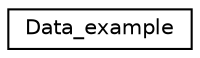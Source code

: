 digraph "Graphical Class Hierarchy"
{
 // LATEX_PDF_SIZE
  edge [fontname="Helvetica",fontsize="10",labelfontname="Helvetica",labelfontsize="10"];
  node [fontname="Helvetica",fontsize="10",shape=record];
  rankdir="LR";
  Node0 [label="Data_example",height=0.2,width=0.4,color="black", fillcolor="white", style="filled",URL="$classData__example.html",tooltip="Data for the example."];
}
